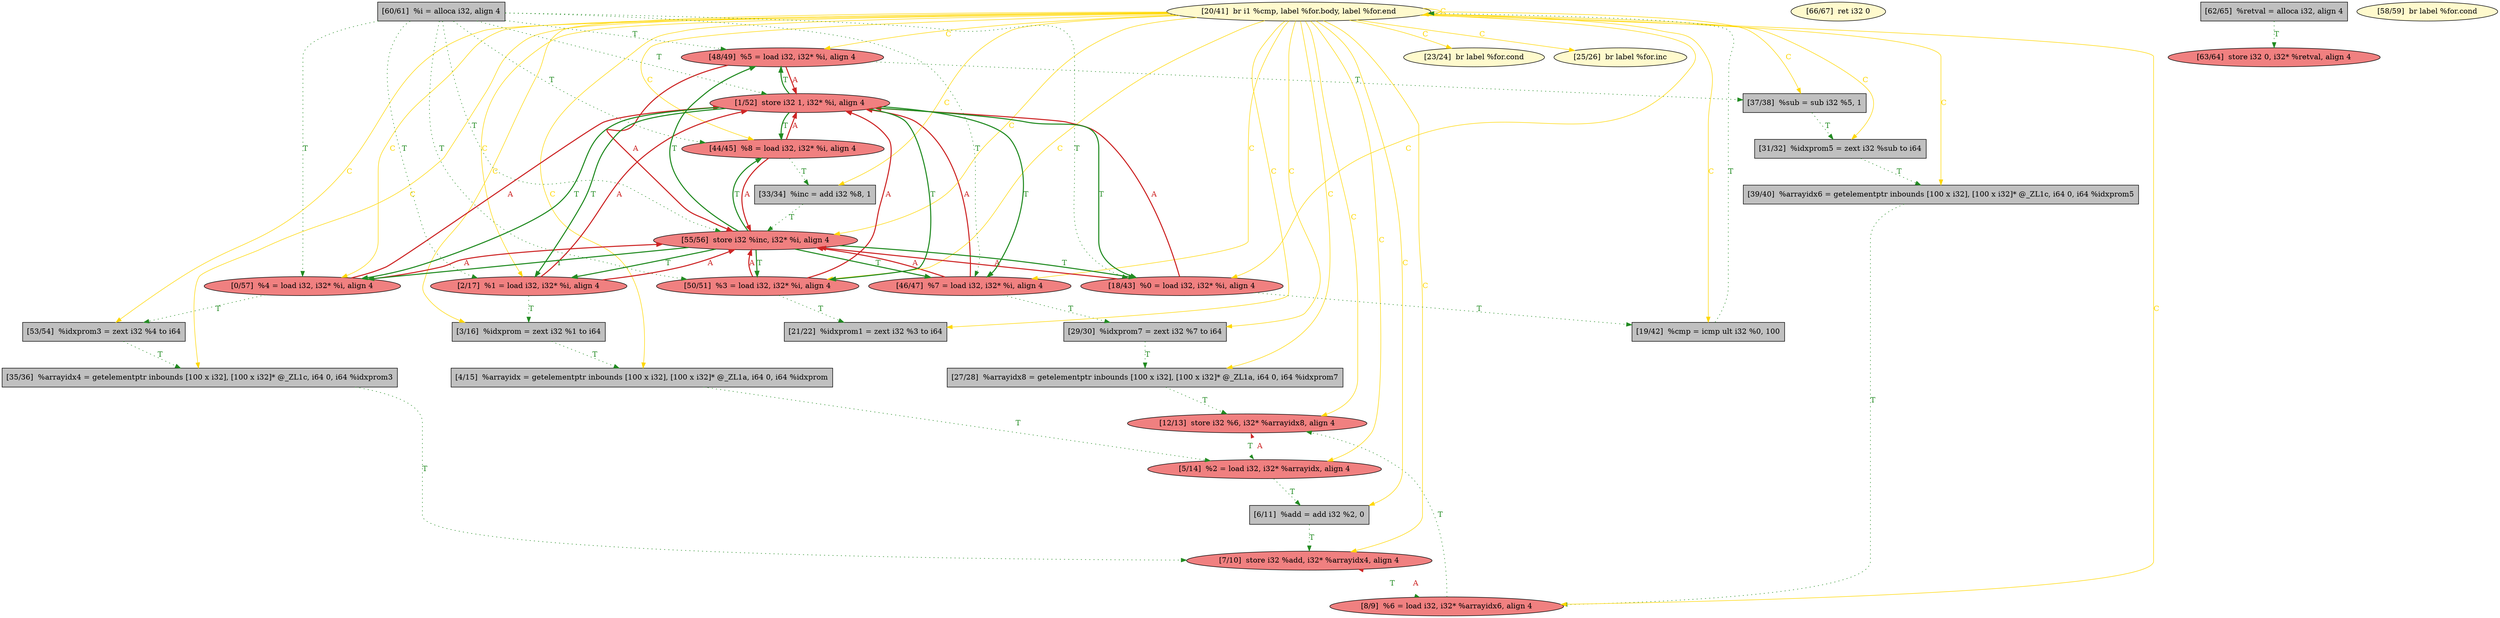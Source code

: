 
digraph G {


node63 [fillcolor=lightcoral,label="[12/13]  store i32 %6, i32* %arrayidx8, align 4",shape=ellipse,style=filled ]
node62 [fillcolor=lightcoral,label="[48/49]  %5 = load i32, i32* %i, align 4",shape=ellipse,style=filled ]
node61 [fillcolor=grey,label="[39/40]  %arrayidx6 = getelementptr inbounds [100 x i32], [100 x i32]* @_ZL1c, i64 0, i64 %idxprom5",shape=rectangle,style=filled ]
node60 [fillcolor=lightcoral,label="[7/10]  store i32 %add, i32* %arrayidx4, align 4",shape=ellipse,style=filled ]
node58 [fillcolor=lemonchiffon,label="[23/24]  br label %for.cond",shape=ellipse,style=filled ]
node57 [fillcolor=grey,label="[37/38]  %sub = sub i32 %5, 1",shape=rectangle,style=filled ]
node56 [fillcolor=lemonchiffon,label="[66/67]  ret i32 0",shape=ellipse,style=filled ]
node59 [fillcolor=lightcoral,label="[46/47]  %7 = load i32, i32* %i, align 4",shape=ellipse,style=filled ]
node53 [fillcolor=grey,label="[29/30]  %idxprom7 = zext i32 %7 to i64",shape=rectangle,style=filled ]
node52 [fillcolor=grey,label="[33/34]  %inc = add i32 %8, 1",shape=rectangle,style=filled ]
node51 [fillcolor=grey,label="[62/65]  %retval = alloca i32, align 4",shape=rectangle,style=filled ]
node39 [fillcolor=lightcoral,label="[8/9]  %6 = load i32, i32* %arrayidx6, align 4",shape=ellipse,style=filled ]
node65 [fillcolor=grey,label="[53/54]  %idxprom3 = zext i32 %4 to i64",shape=rectangle,style=filled ]
node64 [fillcolor=grey,label="[35/36]  %arrayidx4 = getelementptr inbounds [100 x i32], [100 x i32]* @_ZL1c, i64 0, i64 %idxprom3",shape=rectangle,style=filled ]
node44 [fillcolor=grey,label="[21/22]  %idxprom1 = zext i32 %3 to i64",shape=rectangle,style=filled ]
node38 [fillcolor=lemonchiffon,label="[20/41]  br i1 %cmp, label %for.body, label %for.end",shape=ellipse,style=filled ]
node36 [fillcolor=grey,label="[27/28]  %arrayidx8 = getelementptr inbounds [100 x i32], [100 x i32]* @_ZL1a, i64 0, i64 %idxprom7",shape=rectangle,style=filled ]
node47 [fillcolor=lightcoral,label="[18/43]  %0 = load i32, i32* %i, align 4",shape=ellipse,style=filled ]
node50 [fillcolor=lightcoral,label="[50/51]  %3 = load i32, i32* %i, align 4",shape=ellipse,style=filled ]
node34 [fillcolor=lightcoral,label="[0/57]  %4 = load i32, i32* %i, align 4",shape=ellipse,style=filled ]
node45 [fillcolor=lightcoral,label="[2/17]  %1 = load i32, i32* %i, align 4",shape=ellipse,style=filled ]
node54 [fillcolor=lightcoral,label="[44/45]  %8 = load i32, i32* %i, align 4",shape=ellipse,style=filled ]
node40 [fillcolor=lightcoral,label="[5/14]  %2 = load i32, i32* %arrayidx, align 4",shape=ellipse,style=filled ]
node67 [fillcolor=lightcoral,label="[63/64]  store i32 0, i32* %retval, align 4",shape=ellipse,style=filled ]
node48 [fillcolor=grey,label="[19/42]  %cmp = icmp ult i32 %0, 100",shape=rectangle,style=filled ]
node35 [fillcolor=lemonchiffon,label="[58/59]  br label %for.cond",shape=ellipse,style=filled ]
node49 [fillcolor=lemonchiffon,label="[25/26]  br label %for.inc",shape=ellipse,style=filled ]
node37 [fillcolor=grey,label="[6/11]  %add = add i32 %2, 0",shape=rectangle,style=filled ]
node41 [fillcolor=grey,label="[4/15]  %arrayidx = getelementptr inbounds [100 x i32], [100 x i32]* @_ZL1a, i64 0, i64 %idxprom",shape=rectangle,style=filled ]
node43 [fillcolor=grey,label="[3/16]  %idxprom = zext i32 %1 to i64",shape=rectangle,style=filled ]
node42 [fillcolor=grey,label="[60/61]  %i = alloca i32, align 4",shape=rectangle,style=filled ]
node66 [fillcolor=lightcoral,label="[1/52]  store i32 1, i32* %i, align 4",shape=ellipse,style=filled ]
node55 [fillcolor=lightcoral,label="[55/56]  store i32 %inc, i32* %i, align 4",shape=ellipse,style=filled ]
node46 [fillcolor=grey,label="[31/32]  %idxprom5 = zext i32 %sub to i64",shape=rectangle,style=filled ]

node38->node44 [color=gold,label="C",fontcolor=gold ]
node38->node50 [color=gold,label="C",fontcolor=gold ]
node38->node55 [color=gold,label="C",fontcolor=gold ]
node38->node52 [color=gold,label="C",fontcolor=gold ]
node38->node54 [color=gold,label="C",fontcolor=gold ]
node34->node55 [style=solid,color=firebrick3,label="A",penwidth=2.0,fontcolor=firebrick3 ]
node45->node55 [style=solid,color=firebrick3,label="A",penwidth=2.0,fontcolor=firebrick3 ]
node55->node45 [style=solid,color=forestgreen,label="T",penwidth=2.0,fontcolor=forestgreen ]
node43->node41 [style=dotted,color=forestgreen,label="T",penwidth=1.0,fontcolor=forestgreen ]
node38->node45 [color=gold,label="C",fontcolor=gold ]
node42->node62 [style=dotted,color=forestgreen,label="T",penwidth=1.0,fontcolor=forestgreen ]
node42->node54 [style=dotted,color=forestgreen,label="T",penwidth=1.0,fontcolor=forestgreen ]
node42->node55 [style=dotted,color=forestgreen,label="T",penwidth=1.0,fontcolor=forestgreen ]
node55->node34 [style=solid,color=forestgreen,label="T",penwidth=2.0,fontcolor=forestgreen ]
node38->node59 [color=gold,label="C",fontcolor=gold ]
node42->node66 [style=dotted,color=forestgreen,label="T",penwidth=1.0,fontcolor=forestgreen ]
node47->node48 [style=dotted,color=forestgreen,label="T",penwidth=1.0,fontcolor=forestgreen ]
node42->node50 [style=dotted,color=forestgreen,label="T",penwidth=1.0,fontcolor=forestgreen ]
node38->node41 [color=gold,label="C",fontcolor=gold ]
node48->node38 [style=dotted,color=forestgreen,label="T",penwidth=1.0,fontcolor=forestgreen ]
node59->node66 [style=solid,color=firebrick3,label="A",penwidth=2.0,fontcolor=firebrick3 ]
node66->node45 [style=solid,color=forestgreen,label="T",penwidth=2.0,fontcolor=forestgreen ]
node65->node64 [style=dotted,color=forestgreen,label="T",penwidth=1.0,fontcolor=forestgreen ]
node45->node43 [style=dotted,color=forestgreen,label="T",penwidth=1.0,fontcolor=forestgreen ]
node52->node55 [style=dotted,color=forestgreen,label="T",penwidth=1.0,fontcolor=forestgreen ]
node40->node37 [style=dotted,color=forestgreen,label="T",penwidth=1.0,fontcolor=forestgreen ]
node38->node43 [color=gold,label="C",fontcolor=gold ]
node34->node65 [style=dotted,color=forestgreen,label="T",penwidth=1.0,fontcolor=forestgreen ]
node36->node63 [style=dotted,color=forestgreen,label="T",penwidth=1.0,fontcolor=forestgreen ]
node38->node57 [color=gold,label="C",fontcolor=gold ]
node38->node60 [color=gold,label="C",fontcolor=gold ]
node38->node61 [color=gold,label="C",fontcolor=gold ]
node38->node62 [color=gold,label="C",fontcolor=gold ]
node42->node45 [style=dotted,color=forestgreen,label="T",penwidth=1.0,fontcolor=forestgreen ]
node39->node63 [style=dotted,color=forestgreen,label="T",penwidth=1.0,fontcolor=forestgreen ]
node38->node39 [color=gold,label="C",fontcolor=gold ]
node38->node40 [color=gold,label="C",fontcolor=gold ]
node38->node64 [color=gold,label="C",fontcolor=gold ]
node38->node63 [color=gold,label="C",fontcolor=gold ]
node54->node55 [style=solid,color=firebrick3,label="A",penwidth=2.0,fontcolor=firebrick3 ]
node41->node40 [style=dotted,color=forestgreen,label="T",penwidth=1.0,fontcolor=forestgreen ]
node59->node53 [style=dotted,color=forestgreen,label="T",penwidth=1.0,fontcolor=forestgreen ]
node38->node49 [color=gold,label="C",fontcolor=gold ]
node55->node62 [style=solid,color=forestgreen,label="T",penwidth=2.0,fontcolor=forestgreen ]
node38->node46 [color=gold,label="C",fontcolor=gold ]
node38->node53 [color=gold,label="C",fontcolor=gold ]
node60->node39 [style=solid,color=forestgreen,label="T",penwidth=0.0,fontcolor=forestgreen ]
node45->node66 [style=solid,color=firebrick3,label="A",penwidth=2.0,fontcolor=firebrick3 ]
node39->node60 [style=solid,color=firebrick3,label="A",penwidth=0.0,fontcolor=firebrick3 ]
node62->node66 [style=solid,color=firebrick3,label="A",penwidth=2.0,fontcolor=firebrick3 ]
node42->node47 [style=dotted,color=forestgreen,label="T",penwidth=1.0,fontcolor=forestgreen ]
node55->node50 [style=solid,color=forestgreen,label="T",penwidth=2.0,fontcolor=forestgreen ]
node38->node65 [color=gold,label="C",fontcolor=gold ]
node55->node54 [style=solid,color=forestgreen,label="T",penwidth=2.0,fontcolor=forestgreen ]
node38->node34 [color=gold,label="C",fontcolor=gold ]
node47->node55 [style=solid,color=firebrick3,label="A",penwidth=2.0,fontcolor=firebrick3 ]
node66->node54 [style=solid,color=forestgreen,label="T",penwidth=2.0,fontcolor=forestgreen ]
node42->node34 [style=dotted,color=forestgreen,label="T",penwidth=1.0,fontcolor=forestgreen ]
node57->node46 [style=dotted,color=forestgreen,label="T",penwidth=1.0,fontcolor=forestgreen ]
node66->node34 [style=solid,color=forestgreen,label="T",penwidth=2.0,fontcolor=forestgreen ]
node34->node66 [style=solid,color=firebrick3,label="A",penwidth=2.0,fontcolor=firebrick3 ]
node66->node62 [style=solid,color=forestgreen,label="T",penwidth=2.0,fontcolor=forestgreen ]
node62->node57 [style=dotted,color=forestgreen,label="T",penwidth=1.0,fontcolor=forestgreen ]
node63->node40 [style=solid,color=forestgreen,label="T",penwidth=0.0,fontcolor=forestgreen ]
node38->node48 [color=gold,label="C",fontcolor=gold ]
node38->node58 [color=gold,label="C",fontcolor=gold ]
node54->node52 [style=dotted,color=forestgreen,label="T",penwidth=1.0,fontcolor=forestgreen ]
node62->node55 [style=solid,color=firebrick3,label="A",penwidth=2.0,fontcolor=firebrick3 ]
node55->node47 [style=solid,color=forestgreen,label="T",penwidth=2.0,fontcolor=forestgreen ]
node64->node60 [style=dotted,color=forestgreen,label="T",penwidth=1.0,fontcolor=forestgreen ]
node55->node59 [style=solid,color=forestgreen,label="T",penwidth=2.0,fontcolor=forestgreen ]
node38->node37 [color=gold,label="C",fontcolor=gold ]
node59->node55 [style=solid,color=firebrick3,label="A",penwidth=2.0,fontcolor=firebrick3 ]
node40->node63 [style=solid,color=firebrick3,label="A",penwidth=0.0,fontcolor=firebrick3 ]
node50->node44 [style=dotted,color=forestgreen,label="T",penwidth=1.0,fontcolor=forestgreen ]
node46->node61 [style=dotted,color=forestgreen,label="T",penwidth=1.0,fontcolor=forestgreen ]
node54->node66 [style=solid,color=firebrick3,label="A",penwidth=2.0,fontcolor=firebrick3 ]
node51->node67 [style=dotted,color=forestgreen,label="T",penwidth=1.0,fontcolor=forestgreen ]
node42->node59 [style=dotted,color=forestgreen,label="T",penwidth=1.0,fontcolor=forestgreen ]
node38->node36 [color=gold,label="C",fontcolor=gold ]
node50->node55 [style=solid,color=firebrick3,label="A",penwidth=2.0,fontcolor=firebrick3 ]
node38->node47 [color=gold,label="C",fontcolor=gold ]
node37->node60 [style=dotted,color=forestgreen,label="T",penwidth=1.0,fontcolor=forestgreen ]
node61->node39 [style=dotted,color=forestgreen,label="T",penwidth=1.0,fontcolor=forestgreen ]
node66->node59 [style=solid,color=forestgreen,label="T",penwidth=2.0,fontcolor=forestgreen ]
node66->node47 [style=solid,color=forestgreen,label="T",penwidth=2.0,fontcolor=forestgreen ]
node53->node36 [style=dotted,color=forestgreen,label="T",penwidth=1.0,fontcolor=forestgreen ]
node47->node66 [style=solid,color=firebrick3,label="A",penwidth=2.0,fontcolor=firebrick3 ]
node38->node38 [color=gold,label="C",fontcolor=gold ]
node66->node50 [style=solid,color=forestgreen,label="T",penwidth=2.0,fontcolor=forestgreen ]
node50->node66 [style=solid,color=firebrick3,label="A",penwidth=2.0,fontcolor=firebrick3 ]


}
